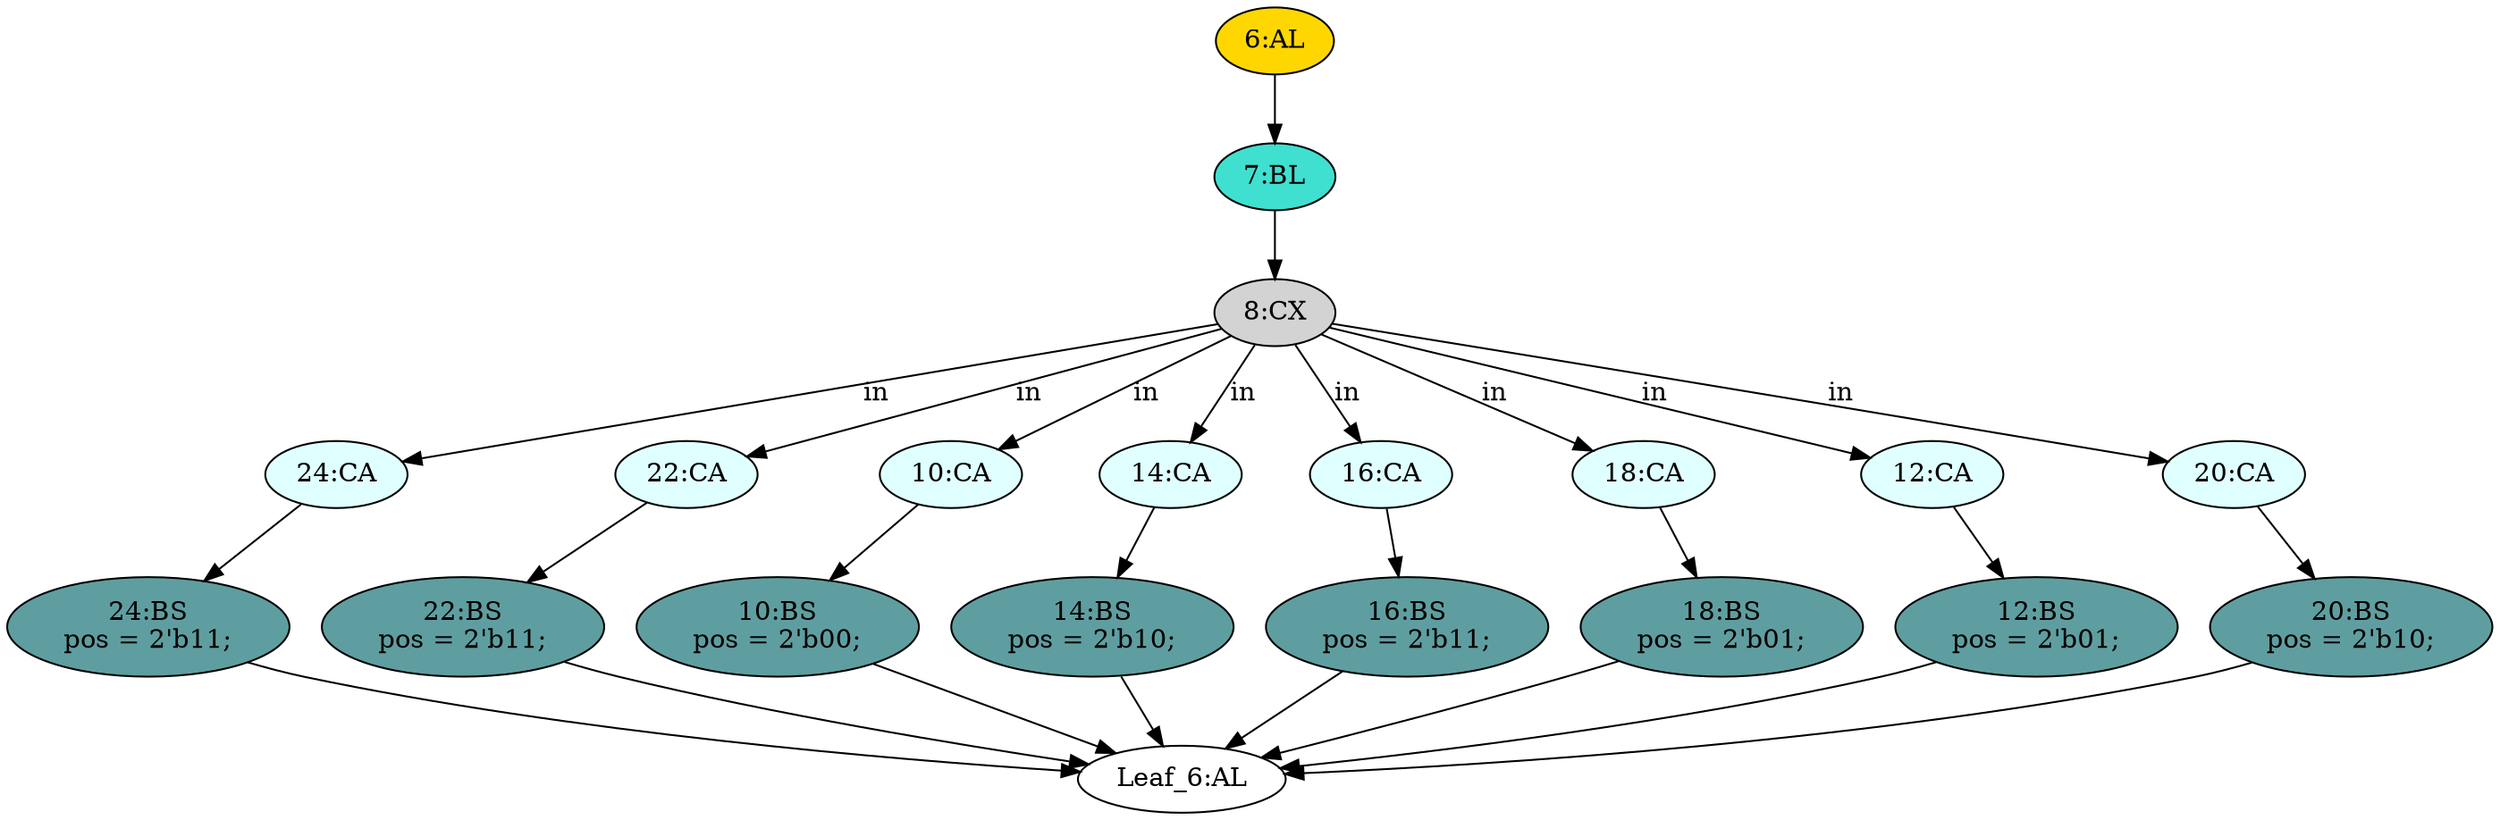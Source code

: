strict digraph "" {
	node [label="\N"];
	"24:CA"	[ast="<pyverilog.vparser.ast.Case object at 0x7fdc581a6cd0>",
		fillcolor=lightcyan,
		label="24:CA",
		statements="[]",
		style=filled,
		typ=Case];
	"24:BS"	[ast="<pyverilog.vparser.ast.BlockingSubstitution object at 0x7fdc581a6e10>",
		fillcolor=cadetblue,
		label="24:BS
pos = 2'b11;",
		statements="[<pyverilog.vparser.ast.BlockingSubstitution object at 0x7fdc581a6e10>]",
		style=filled,
		typ=BlockingSubstitution];
	"24:CA" -> "24:BS"	[cond="[]",
		lineno=None];
	"8:CX"	[ast="<pyverilog.vparser.ast.CasexStatement object at 0x7fdc581a6f90>",
		fillcolor=lightgray,
		label="8:CX",
		statements="[]",
		style=filled,
		typ=CasexStatement];
	"8:CX" -> "24:CA"	[cond="['in']",
		label=in,
		lineno=8];
	"22:CA"	[ast="<pyverilog.vparser.ast.Case object at 0x7fdc581aec50>",
		fillcolor=lightcyan,
		label="22:CA",
		statements="[]",
		style=filled,
		typ=Case];
	"8:CX" -> "22:CA"	[cond="['in']",
		label=in,
		lineno=8];
	"10:CA"	[ast="<pyverilog.vparser.ast.Case object at 0x7fdc581ae090>",
		fillcolor=lightcyan,
		label="10:CA",
		statements="[]",
		style=filled,
		typ=Case];
	"8:CX" -> "10:CA"	[cond="['in']",
		label=in,
		lineno=8];
	"14:CA"	[ast="<pyverilog.vparser.ast.Case object at 0x7fdc581ae450>",
		fillcolor=lightcyan,
		label="14:CA",
		statements="[]",
		style=filled,
		typ=Case];
	"8:CX" -> "14:CA"	[cond="['in']",
		label=in,
		lineno=8];
	"16:CA"	[ast="<pyverilog.vparser.ast.Case object at 0x7fdc581ae650>",
		fillcolor=lightcyan,
		label="16:CA",
		statements="[]",
		style=filled,
		typ=Case];
	"8:CX" -> "16:CA"	[cond="['in']",
		label=in,
		lineno=8];
	"18:CA"	[ast="<pyverilog.vparser.ast.Case object at 0x7fdc581ae850>",
		fillcolor=lightcyan,
		label="18:CA",
		statements="[]",
		style=filled,
		typ=Case];
	"8:CX" -> "18:CA"	[cond="['in']",
		label=in,
		lineno=8];
	"12:CA"	[ast="<pyverilog.vparser.ast.Case object at 0x7fdc581ae250>",
		fillcolor=lightcyan,
		label="12:CA",
		statements="[]",
		style=filled,
		typ=Case];
	"8:CX" -> "12:CA"	[cond="['in']",
		label=in,
		lineno=8];
	"20:CA"	[ast="<pyverilog.vparser.ast.Case object at 0x7fdc581aea50>",
		fillcolor=lightcyan,
		label="20:CA",
		statements="[]",
		style=filled,
		typ=Case];
	"8:CX" -> "20:CA"	[cond="['in']",
		label=in,
		lineno=8];
	"16:BS"	[ast="<pyverilog.vparser.ast.BlockingSubstitution object at 0x7fdc581ae6d0>",
		fillcolor=cadetblue,
		label="16:BS
pos = 2'b11;",
		statements="[<pyverilog.vparser.ast.BlockingSubstitution object at 0x7fdc581ae6d0>]",
		style=filled,
		typ=BlockingSubstitution];
	"Leaf_6:AL"	[def_var="['pos']",
		label="Leaf_6:AL"];
	"16:BS" -> "Leaf_6:AL"	[cond="[]",
		lineno=None];
	"22:BS"	[ast="<pyverilog.vparser.ast.BlockingSubstitution object at 0x7fdc581aecd0>",
		fillcolor=cadetblue,
		label="22:BS
pos = 2'b11;",
		statements="[<pyverilog.vparser.ast.BlockingSubstitution object at 0x7fdc581aecd0>]",
		style=filled,
		typ=BlockingSubstitution];
	"22:CA" -> "22:BS"	[cond="[]",
		lineno=None];
	"10:BS"	[ast="<pyverilog.vparser.ast.BlockingSubstitution object at 0x7fdc581ae110>",
		fillcolor=cadetblue,
		label="10:BS
pos = 2'b00;",
		statements="[<pyverilog.vparser.ast.BlockingSubstitution object at 0x7fdc581ae110>]",
		style=filled,
		typ=BlockingSubstitution];
	"10:CA" -> "10:BS"	[cond="[]",
		lineno=None];
	"10:BS" -> "Leaf_6:AL"	[cond="[]",
		lineno=None];
	"12:BS"	[ast="<pyverilog.vparser.ast.BlockingSubstitution object at 0x7fdc581ae2d0>",
		fillcolor=cadetblue,
		label="12:BS
pos = 2'b01;",
		statements="[<pyverilog.vparser.ast.BlockingSubstitution object at 0x7fdc581ae2d0>]",
		style=filled,
		typ=BlockingSubstitution];
	"12:BS" -> "Leaf_6:AL"	[cond="[]",
		lineno=None];
	"14:BS"	[ast="<pyverilog.vparser.ast.BlockingSubstitution object at 0x7fdc581ae4d0>",
		fillcolor=cadetblue,
		label="14:BS
pos = 2'b10;",
		statements="[<pyverilog.vparser.ast.BlockingSubstitution object at 0x7fdc581ae4d0>]",
		style=filled,
		typ=BlockingSubstitution];
	"14:CA" -> "14:BS"	[cond="[]",
		lineno=None];
	"18:BS"	[ast="<pyverilog.vparser.ast.BlockingSubstitution object at 0x7fdc581ae8d0>",
		fillcolor=cadetblue,
		label="18:BS
pos = 2'b01;",
		statements="[<pyverilog.vparser.ast.BlockingSubstitution object at 0x7fdc581ae8d0>]",
		style=filled,
		typ=BlockingSubstitution];
	"18:BS" -> "Leaf_6:AL"	[cond="[]",
		lineno=None];
	"16:CA" -> "16:BS"	[cond="[]",
		lineno=None];
	"18:CA" -> "18:BS"	[cond="[]",
		lineno=None];
	"6:AL"	[ast="<pyverilog.vparser.ast.Always object at 0x7fdc581aeed0>",
		clk_sens=False,
		fillcolor=gold,
		label="6:AL",
		sens="['in']",
		statements="[]",
		style=filled,
		typ=Always,
		use_var="['in']"];
	"7:BL"	[ast="<pyverilog.vparser.ast.Block object at 0x7fdc581b4050>",
		fillcolor=turquoise,
		label="7:BL",
		statements="[]",
		style=filled,
		typ=Block];
	"6:AL" -> "7:BL"	[cond="[]",
		lineno=None];
	"24:BS" -> "Leaf_6:AL"	[cond="[]",
		lineno=None];
	"22:BS" -> "Leaf_6:AL"	[cond="[]",
		lineno=None];
	"20:BS"	[ast="<pyverilog.vparser.ast.BlockingSubstitution object at 0x7fdc581aead0>",
		fillcolor=cadetblue,
		label="20:BS
pos = 2'b10;",
		statements="[<pyverilog.vparser.ast.BlockingSubstitution object at 0x7fdc581aead0>]",
		style=filled,
		typ=BlockingSubstitution];
	"20:BS" -> "Leaf_6:AL"	[cond="[]",
		lineno=None];
	"14:BS" -> "Leaf_6:AL"	[cond="[]",
		lineno=None];
	"12:CA" -> "12:BS"	[cond="[]",
		lineno=None];
	"20:CA" -> "20:BS"	[cond="[]",
		lineno=None];
	"7:BL" -> "8:CX"	[cond="[]",
		lineno=None];
}
